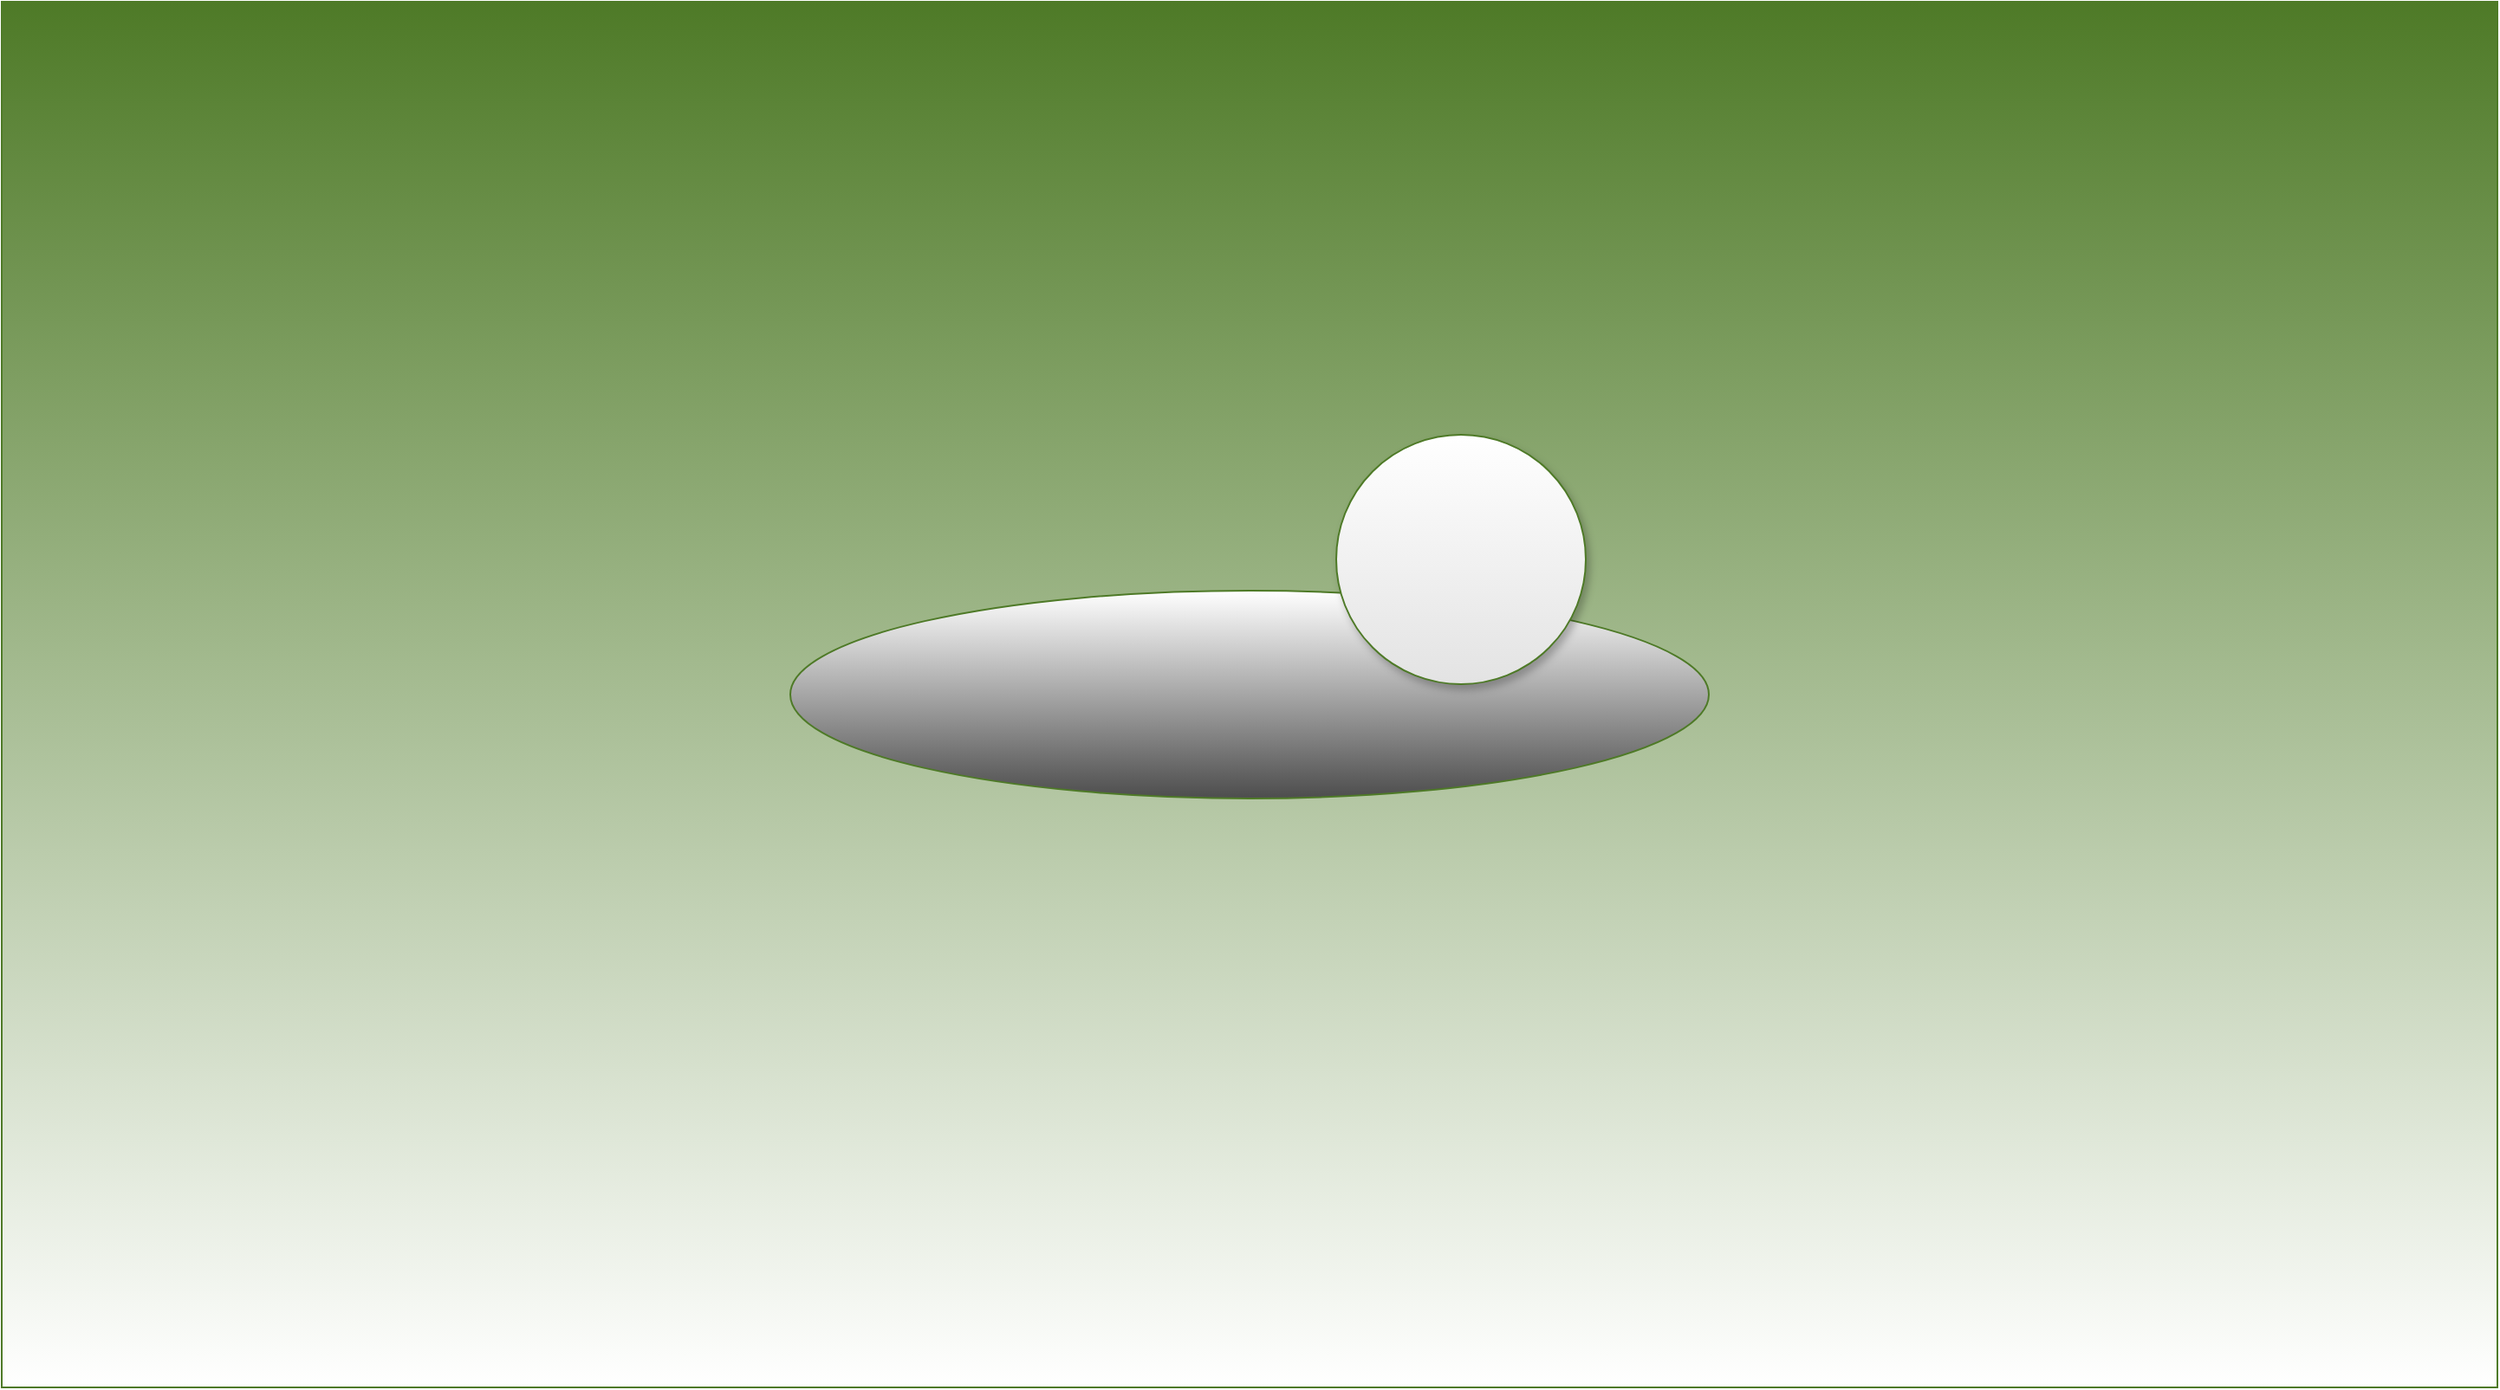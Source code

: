 <mxfile version="13.0.3" type="device"><diagram id="X4alKsyhLYI8Nt5drtn1" name="Page-1"><mxGraphModel dx="901" dy="680" grid="1" gridSize="10" guides="1" tooltips="1" connect="1" arrows="1" fold="1" page="1" pageScale="1" pageWidth="1169" pageHeight="827" math="0" shadow="0"><root><mxCell id="0"/><mxCell id="1" parent="0"/><mxCell id="aq7ZZX6dYS8-TTHj2U91-1" value="" style="rounded=0;whiteSpace=wrap;html=1;strokeColor=#4e7a27;gradientColor=#4E7A27;gradientDirection=north;" parent="1" vertex="1"><mxGeometry x="40" y="40" width="1440" height="800" as="geometry"/></mxCell><mxCell id="aq7ZZX6dYS8-TTHj2U91-2" value="" style="ellipse;whiteSpace=wrap;html=1;strokeColor=#4e7a27;fillColor=#4D4D4D;gradientColor=#ffffff;gradientDirection=north;" parent="1" vertex="1"><mxGeometry x="495" y="380" width="530" height="120" as="geometry"/></mxCell><mxCell id="aq7ZZX6dYS8-TTHj2U91-3" value="" style="ellipse;whiteSpace=wrap;html=1;aspect=fixed;strokeColor=#4e7a27;fillColor=#ffffff;gradientColor=#E3E3E3;shadow=1;" parent="1" vertex="1"><mxGeometry x="810" y="290" width="144" height="144" as="geometry"/></mxCell></root></mxGraphModel></diagram></mxfile>